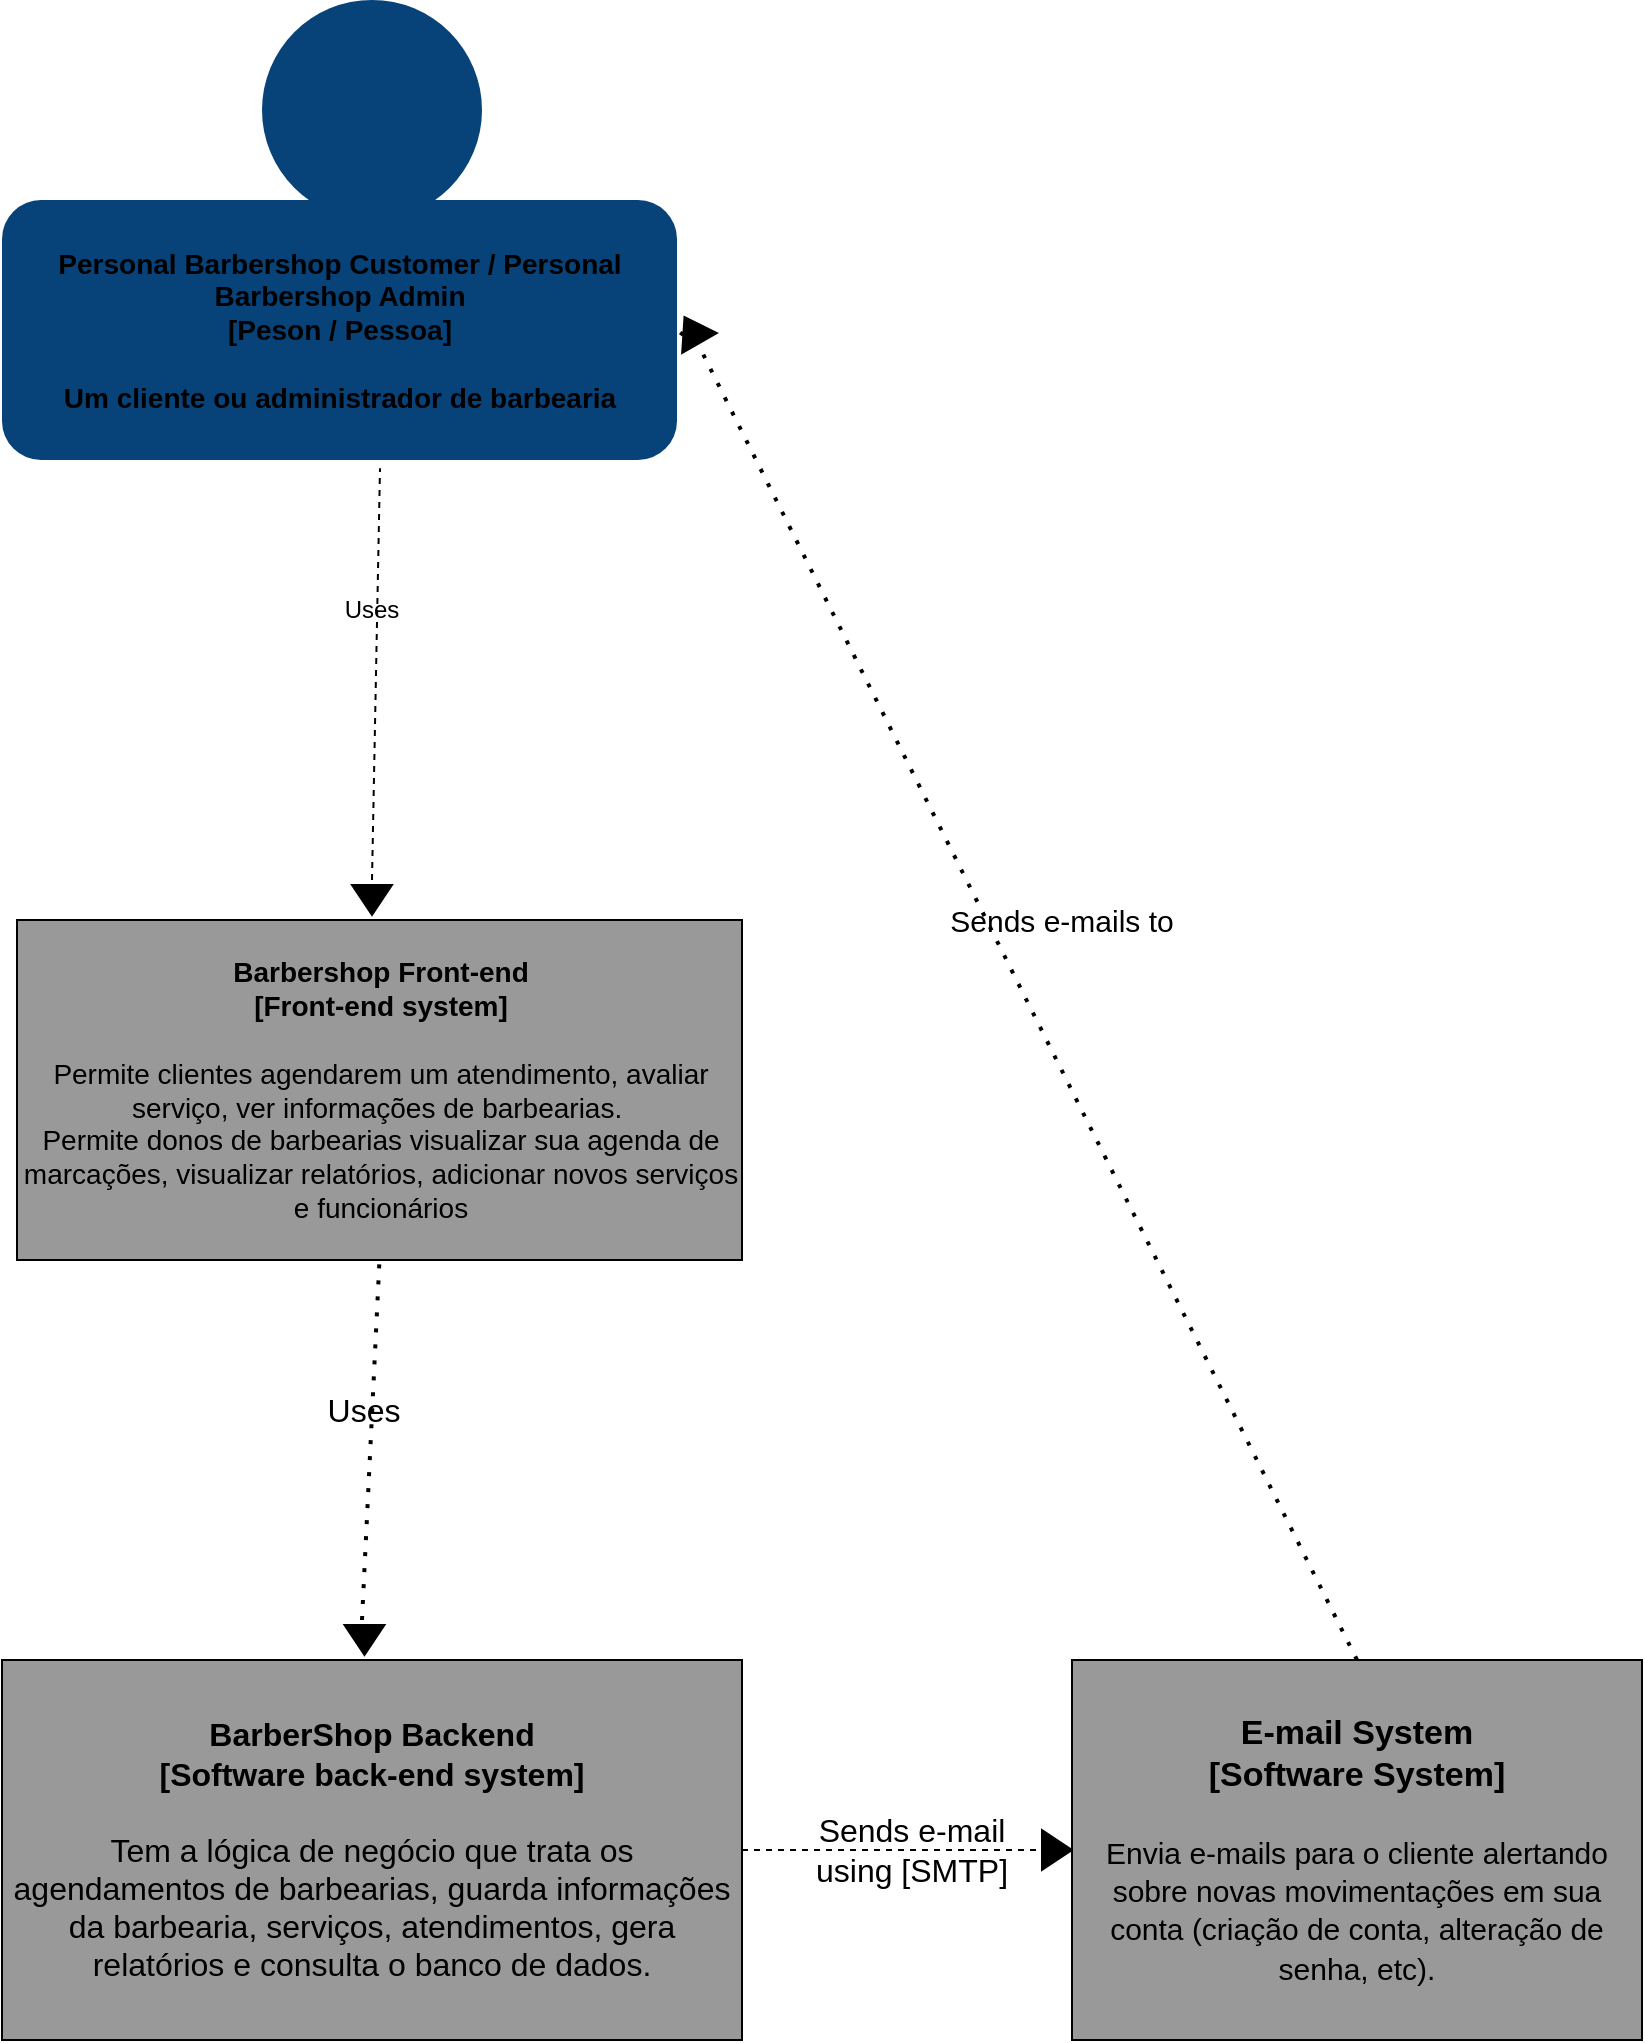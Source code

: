 <mxfile version="16.6.4" type="device"><diagram id="Hb1Uc92qxJNfq-AxdcSo" name="Page-1"><mxGraphModel dx="2031" dy="1123" grid="1" gridSize="10" guides="1" tooltips="1" connect="1" arrows="1" fold="1" page="1" pageScale="1" pageWidth="850" pageHeight="1100" math="0" shadow="0"><root><mxCell id="0"/><mxCell id="1" parent="0"/><mxCell id="qatu72-rk2vZRWSezded-1" value="&lt;b style=&quot;font-size: 14px&quot;&gt;Personal Barbershop Customer / Personal Barbershop Admin&lt;br&gt;[Peson / Pessoa]&lt;br&gt;&lt;br&gt;Um cliente ou administrador de barbearia&lt;br&gt;&lt;/b&gt;" style="rounded=1;whiteSpace=wrap;html=1;fillColor=#074279;strokeColor=none;" vertex="1" parent="1"><mxGeometry x="230" y="220" width="337.5" height="130" as="geometry"/></mxCell><mxCell id="qatu72-rk2vZRWSezded-3" value="" style="ellipse;whiteSpace=wrap;html=1;aspect=fixed;fillColor=#074279;strokeColor=none;" vertex="1" parent="1"><mxGeometry x="360" y="120" width="110" height="110" as="geometry"/></mxCell><mxCell id="qatu72-rk2vZRWSezded-5" value="" style="endArrow=none;dashed=1;html=1;rounded=0;entryX=0.56;entryY=1.032;entryDx=0;entryDy=0;entryPerimeter=0;" edge="1" parent="1" target="qatu72-rk2vZRWSezded-1"><mxGeometry width="50" height="50" relative="1" as="geometry"><mxPoint x="415" y="560" as="sourcePoint"/><mxPoint x="450" y="520" as="targetPoint"/></mxGeometry></mxCell><mxCell id="qatu72-rk2vZRWSezded-6" value="Uses" style="text;html=1;strokeColor=none;fillColor=none;align=center;verticalAlign=middle;whiteSpace=wrap;rounded=0;" vertex="1" parent="1"><mxGeometry x="385" y="410" width="60" height="30" as="geometry"/></mxCell><mxCell id="qatu72-rk2vZRWSezded-7" value="" style="triangle;whiteSpace=wrap;html=1;fillColor=#000000;rotation=90;" vertex="1" parent="1"><mxGeometry x="407.5" y="560" width="15" height="20" as="geometry"/></mxCell><mxCell id="qatu72-rk2vZRWSezded-8" value="&lt;span style=&quot;font-size: 14px&quot;&gt;&lt;b&gt;Barbershop Front-end&lt;/b&gt;&lt;br&gt;&lt;b&gt;[Front-end system]&lt;/b&gt;&lt;br&gt;&lt;br&gt;Permite clientes agendarem um atendimento, avaliar serviço, ver informações de barbearias.&amp;nbsp;&lt;br&gt;Permite donos de barbearias visualizar sua agenda de marcações, visualizar relatórios, adicionar novos serviços e funcionários&lt;br&gt;&lt;/span&gt;" style="rounded=0;whiteSpace=wrap;html=1;fillColor=#999999;" vertex="1" parent="1"><mxGeometry x="237.5" y="580" width="362.5" height="170" as="geometry"/></mxCell><mxCell id="qatu72-rk2vZRWSezded-9" value="" style="endArrow=none;dashed=1;html=1;dashPattern=1 3;strokeWidth=2;rounded=0;fontSize=14;entryX=0.5;entryY=1;entryDx=0;entryDy=0;" edge="1" parent="1" target="qatu72-rk2vZRWSezded-8"><mxGeometry width="50" height="50" relative="1" as="geometry"><mxPoint x="410" y="930" as="sourcePoint"/><mxPoint x="460" y="790" as="targetPoint"/></mxGeometry></mxCell><mxCell id="qatu72-rk2vZRWSezded-10" value="" style="triangle;whiteSpace=wrap;html=1;fillColor=#000000;rotation=90;" vertex="1" parent="1"><mxGeometry x="403.75" y="930" width="15" height="20" as="geometry"/></mxCell><mxCell id="qatu72-rk2vZRWSezded-11" value="&lt;span style=&quot;font-size: 16px&quot;&gt;&lt;b&gt;BarberShop Backend&lt;/b&gt;&lt;br&gt;&lt;b&gt;[Software back-end system]&lt;/b&gt;&lt;br&gt;&lt;br&gt;Tem a lógica de negócio que trata os agendamentos de barbearias, guarda informações da barbearia, serviços, atendimentos, gera relatórios e consulta o banco de dados.&lt;br&gt;&lt;/span&gt;" style="rounded=0;whiteSpace=wrap;html=1;fontSize=14;fillColor=#999999;" vertex="1" parent="1"><mxGeometry x="230" y="950" width="370" height="190" as="geometry"/></mxCell><mxCell id="qatu72-rk2vZRWSezded-12" value="" style="endArrow=none;dashed=1;html=1;rounded=0;fontSize=16;exitX=1;exitY=0.5;exitDx=0;exitDy=0;" edge="1" parent="1" source="qatu72-rk2vZRWSezded-11"><mxGeometry width="50" height="50" relative="1" as="geometry"><mxPoint x="680" y="1030" as="sourcePoint"/><mxPoint x="750" y="1045" as="targetPoint"/></mxGeometry></mxCell><mxCell id="qatu72-rk2vZRWSezded-13" value="" style="triangle;whiteSpace=wrap;html=1;fillColor=#000000;rotation=0;" vertex="1" parent="1"><mxGeometry x="750" y="1035" width="15" height="20" as="geometry"/></mxCell><mxCell id="qatu72-rk2vZRWSezded-14" value="&lt;b style=&quot;font-size: 17px&quot;&gt;E-mail System&lt;br&gt;[Software System]&lt;br&gt;&lt;/b&gt;&lt;br&gt;&lt;font style=&quot;font-size: 15px&quot;&gt;Envia e-mails para o cliente alertando sobre novas movimentações em sua conta (criação de conta, alteração de senha, etc).&lt;/font&gt;" style="rounded=0;whiteSpace=wrap;html=1;fontSize=16;fillColor=#999999;" vertex="1" parent="1"><mxGeometry x="765" y="950" width="285" height="190" as="geometry"/></mxCell><mxCell id="qatu72-rk2vZRWSezded-15" value="Uses" style="text;html=1;strokeColor=none;fillColor=none;align=center;verticalAlign=middle;whiteSpace=wrap;rounded=0;fontSize=16;" vertex="1" parent="1"><mxGeometry x="381" y="810" width="60" height="30" as="geometry"/></mxCell><mxCell id="qatu72-rk2vZRWSezded-16" value="Sends e-mail using [SMTP]" style="text;html=1;strokeColor=none;fillColor=none;align=center;verticalAlign=middle;whiteSpace=wrap;rounded=0;fontSize=16;" vertex="1" parent="1"><mxGeometry x="630" y="1025" width="110" height="40" as="geometry"/></mxCell><mxCell id="qatu72-rk2vZRWSezded-17" value="" style="endArrow=none;dashed=1;html=1;dashPattern=1 3;strokeWidth=2;rounded=0;fontSize=15;exitX=0.5;exitY=0;exitDx=0;exitDy=0;entryX=1;entryY=0.5;entryDx=0;entryDy=0;startArrow=none;" edge="1" parent="1" source="qatu72-rk2vZRWSezded-18" target="qatu72-rk2vZRWSezded-1"><mxGeometry width="50" height="50" relative="1" as="geometry"><mxPoint x="840" y="810" as="sourcePoint"/><mxPoint x="890" y="760" as="targetPoint"/></mxGeometry></mxCell><mxCell id="qatu72-rk2vZRWSezded-18" value="" style="triangle;whiteSpace=wrap;html=1;fillColor=#000000;rotation=-120;" vertex="1" parent="1"><mxGeometry x="567.5" y="275" width="15" height="20" as="geometry"/></mxCell><mxCell id="qatu72-rk2vZRWSezded-19" value="" style="endArrow=none;dashed=1;html=1;dashPattern=1 3;strokeWidth=2;rounded=0;fontSize=15;exitX=0.5;exitY=0;exitDx=0;exitDy=0;entryX=1;entryY=0.5;entryDx=0;entryDy=0;" edge="1" parent="1" source="qatu72-rk2vZRWSezded-14" target="qatu72-rk2vZRWSezded-18"><mxGeometry width="50" height="50" relative="1" as="geometry"><mxPoint x="907.5" y="950" as="sourcePoint"/><mxPoint x="567.5" y="285" as="targetPoint"/></mxGeometry></mxCell><mxCell id="qatu72-rk2vZRWSezded-20" value="Sends e-mails to" style="text;html=1;strokeColor=none;fillColor=none;align=center;verticalAlign=middle;whiteSpace=wrap;rounded=0;fontSize=15;" vertex="1" parent="1"><mxGeometry x="700" y="560" width="120" height="40" as="geometry"/></mxCell></root></mxGraphModel></diagram></mxfile>
